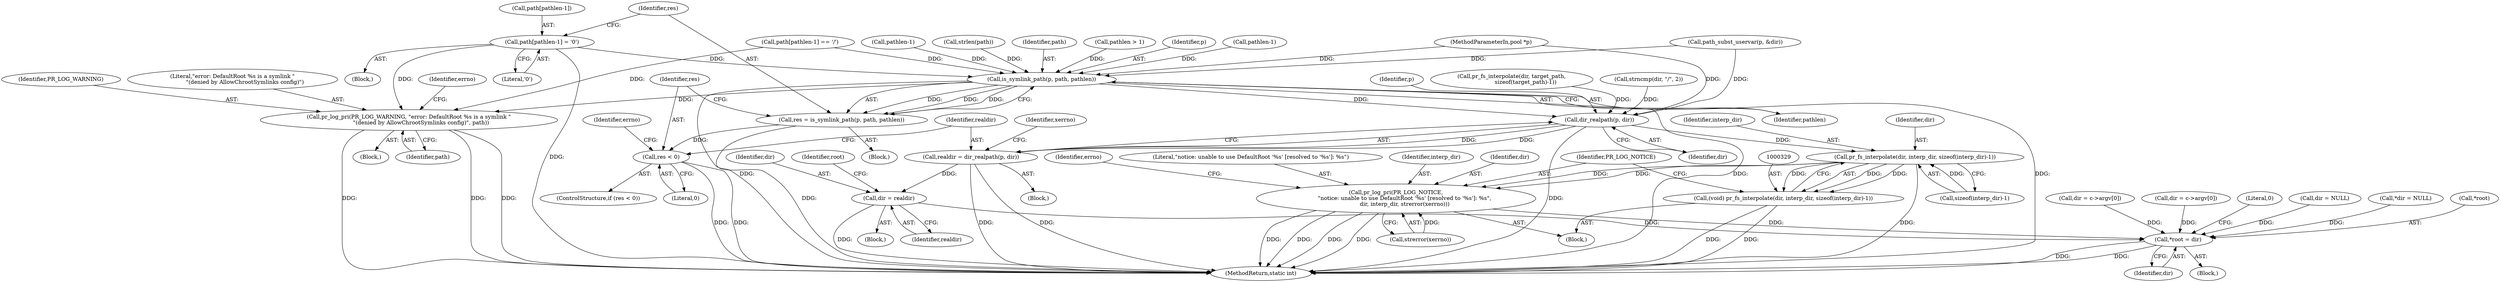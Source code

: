 digraph "0_proftpd_ecff21e0d0e84f35c299ef91d7fda088e516d4ed@pointer" {
"1000272" [label="(Call,path[pathlen-1] = '\0')"];
"1000281" [label="(Call,is_symlink_path(p, path, pathlen))"];
"1000279" [label="(Call,res = is_symlink_path(p, path, pathlen))"];
"1000286" [label="(Call,res < 0)"];
"1000295" [label="(Call,pr_log_pri(PR_LOG_WARNING, \"error: DefaultRoot %s is a symlink \"\n              \"(denied by AllowChrootSymlinks config)\", path))"];
"1000308" [label="(Call,dir_realpath(p, dir))"];
"1000306" [label="(Call,realdir = dir_realpath(p, dir))"];
"1000317" [label="(Call,dir = realdir)"];
"1000347" [label="(Call,*root = dir)"];
"1000330" [label="(Call,pr_fs_interpolate(dir, interp_dir, sizeof(interp_dir)-1))"];
"1000328" [label="(Call,(void) pr_fs_interpolate(dir, interp_dir, sizeof(interp_dir)-1))"];
"1000337" [label="(Call,pr_log_pri(PR_LOG_NOTICE,\n          \"notice: unable to use DefaultRoot '%s' [resolved to '%s']: %s\",\n          dir, interp_dir, strerror(xerrno)))"];
"1000328" [label="(Call,(void) pr_fs_interpolate(dir, interp_dir, sizeof(interp_dir)-1))"];
"1000281" [label="(Call,is_symlink_path(p, path, pathlen))"];
"1000209" [label="(Block,)"];
"1000332" [label="(Identifier,interp_dir)"];
"1000271" [label="(Block,)"];
"1000272" [label="(Call,path[pathlen-1] = '\0')"];
"1000285" [label="(ControlStructure,if (res < 0))"];
"1000321" [label="(Block,)"];
"1000340" [label="(Identifier,dir)"];
"1000341" [label="(Identifier,interp_dir)"];
"1000161" [label="(Call,dir = c->argv[0])"];
"1000331" [label="(Identifier,dir)"];
"1000318" [label="(Identifier,dir)"];
"1000330" [label="(Call,pr_fs_interpolate(dir, interp_dir, sizeof(interp_dir)-1))"];
"1000280" [label="(Identifier,res)"];
"1000267" [label="(Call,pathlen-1)"];
"1000273" [label="(Call,path[pathlen-1])"];
"1000317" [label="(Call,dir = realdir)"];
"1000338" [label="(Identifier,PR_LOG_NOTICE)"];
"1000300" [label="(Identifier,errno)"];
"1000345" [label="(Identifier,errno)"];
"1000282" [label="(Identifier,p)"];
"1000288" [label="(Literal,0)"];
"1000279" [label="(Call,res = is_symlink_path(p, path, pathlen))"];
"1000284" [label="(Identifier,pathlen)"];
"1000294" [label="(Block,)"];
"1000185" [label="(Call,path_subst_uservar(p, &dir))"];
"1000310" [label="(Identifier,dir)"];
"1000261" [label="(Call,pathlen > 1)"];
"1000350" [label="(Identifier,dir)"];
"1000349" [label="(Identifier,root)"];
"1000287" [label="(Identifier,res)"];
"1000286" [label="(Call,res < 0)"];
"1000309" [label="(Identifier,p)"];
"1000312" [label="(Identifier,xerrno)"];
"1000140" [label="(Call,dir = c->argv[0])"];
"1000342" [label="(Call,strerror(xerrno))"];
"1000110" [label="(Block,)"];
"1000352" [label="(Literal,0)"];
"1000205" [label="(Call,dir = NULL)"];
"1000296" [label="(Identifier,PR_LOG_WARNING)"];
"1000240" [label="(Call,pr_fs_interpolate(dir, target_path,\n                sizeof(target_path)-1))"];
"1000347" [label="(Call,*root = dir)"];
"1000199" [label="(Call,strncmp(dir, \"/\", 2))"];
"1000295" [label="(Call,pr_log_pri(PR_LOG_WARNING, \"error: DefaultRoot %s is a symlink \"\n              \"(denied by AllowChrootSymlinks config)\", path))"];
"1000337" [label="(Call,pr_log_pri(PR_LOG_NOTICE,\n          \"notice: unable to use DefaultRoot '%s' [resolved to '%s']: %s\",\n          dir, interp_dir, strerror(xerrno)))"];
"1000298" [label="(Identifier,path)"];
"1000264" [label="(Call,path[pathlen-1] == '/')"];
"1000107" [label="(MethodParameterIn,pool *p)"];
"1000316" [label="(Block,)"];
"1000278" [label="(Literal,'\0')"];
"1000307" [label="(Identifier,realdir)"];
"1000275" [label="(Call,pathlen-1)"];
"1000353" [label="(MethodReturn,static int)"];
"1000257" [label="(Call,strlen(path))"];
"1000116" [label="(Call,*dir = NULL)"];
"1000219" [label="(Block,)"];
"1000306" [label="(Call,realdir = dir_realpath(p, dir))"];
"1000333" [label="(Call,sizeof(interp_dir)-1)"];
"1000292" [label="(Identifier,errno)"];
"1000297" [label="(Literal,\"error: DefaultRoot %s is a symlink \"\n              \"(denied by AllowChrootSymlinks config)\")"];
"1000283" [label="(Identifier,path)"];
"1000339" [label="(Literal,\"notice: unable to use DefaultRoot '%s' [resolved to '%s']: %s\")"];
"1000308" [label="(Call,dir_realpath(p, dir))"];
"1000348" [label="(Call,*root)"];
"1000319" [label="(Identifier,realdir)"];
"1000272" -> "1000271"  [label="AST: "];
"1000272" -> "1000278"  [label="CFG: "];
"1000273" -> "1000272"  [label="AST: "];
"1000278" -> "1000272"  [label="AST: "];
"1000280" -> "1000272"  [label="CFG: "];
"1000272" -> "1000353"  [label="DDG: "];
"1000272" -> "1000281"  [label="DDG: "];
"1000272" -> "1000295"  [label="DDG: "];
"1000281" -> "1000279"  [label="AST: "];
"1000281" -> "1000284"  [label="CFG: "];
"1000282" -> "1000281"  [label="AST: "];
"1000283" -> "1000281"  [label="AST: "];
"1000284" -> "1000281"  [label="AST: "];
"1000279" -> "1000281"  [label="CFG: "];
"1000281" -> "1000353"  [label="DDG: "];
"1000281" -> "1000353"  [label="DDG: "];
"1000281" -> "1000353"  [label="DDG: "];
"1000281" -> "1000279"  [label="DDG: "];
"1000281" -> "1000279"  [label="DDG: "];
"1000281" -> "1000279"  [label="DDG: "];
"1000185" -> "1000281"  [label="DDG: "];
"1000107" -> "1000281"  [label="DDG: "];
"1000264" -> "1000281"  [label="DDG: "];
"1000257" -> "1000281"  [label="DDG: "];
"1000267" -> "1000281"  [label="DDG: "];
"1000275" -> "1000281"  [label="DDG: "];
"1000261" -> "1000281"  [label="DDG: "];
"1000281" -> "1000295"  [label="DDG: "];
"1000281" -> "1000308"  [label="DDG: "];
"1000279" -> "1000219"  [label="AST: "];
"1000280" -> "1000279"  [label="AST: "];
"1000287" -> "1000279"  [label="CFG: "];
"1000279" -> "1000353"  [label="DDG: "];
"1000279" -> "1000286"  [label="DDG: "];
"1000286" -> "1000285"  [label="AST: "];
"1000286" -> "1000288"  [label="CFG: "];
"1000287" -> "1000286"  [label="AST: "];
"1000288" -> "1000286"  [label="AST: "];
"1000292" -> "1000286"  [label="CFG: "];
"1000307" -> "1000286"  [label="CFG: "];
"1000286" -> "1000353"  [label="DDG: "];
"1000286" -> "1000353"  [label="DDG: "];
"1000295" -> "1000294"  [label="AST: "];
"1000295" -> "1000298"  [label="CFG: "];
"1000296" -> "1000295"  [label="AST: "];
"1000297" -> "1000295"  [label="AST: "];
"1000298" -> "1000295"  [label="AST: "];
"1000300" -> "1000295"  [label="CFG: "];
"1000295" -> "1000353"  [label="DDG: "];
"1000295" -> "1000353"  [label="DDG: "];
"1000295" -> "1000353"  [label="DDG: "];
"1000264" -> "1000295"  [label="DDG: "];
"1000308" -> "1000306"  [label="AST: "];
"1000308" -> "1000310"  [label="CFG: "];
"1000309" -> "1000308"  [label="AST: "];
"1000310" -> "1000308"  [label="AST: "];
"1000306" -> "1000308"  [label="CFG: "];
"1000308" -> "1000353"  [label="DDG: "];
"1000308" -> "1000306"  [label="DDG: "];
"1000308" -> "1000306"  [label="DDG: "];
"1000185" -> "1000308"  [label="DDG: "];
"1000107" -> "1000308"  [label="DDG: "];
"1000199" -> "1000308"  [label="DDG: "];
"1000240" -> "1000308"  [label="DDG: "];
"1000308" -> "1000330"  [label="DDG: "];
"1000306" -> "1000209"  [label="AST: "];
"1000307" -> "1000306"  [label="AST: "];
"1000312" -> "1000306"  [label="CFG: "];
"1000306" -> "1000353"  [label="DDG: "];
"1000306" -> "1000353"  [label="DDG: "];
"1000306" -> "1000317"  [label="DDG: "];
"1000317" -> "1000316"  [label="AST: "];
"1000317" -> "1000319"  [label="CFG: "];
"1000318" -> "1000317"  [label="AST: "];
"1000319" -> "1000317"  [label="AST: "];
"1000349" -> "1000317"  [label="CFG: "];
"1000317" -> "1000353"  [label="DDG: "];
"1000317" -> "1000347"  [label="DDG: "];
"1000347" -> "1000110"  [label="AST: "];
"1000347" -> "1000350"  [label="CFG: "];
"1000348" -> "1000347"  [label="AST: "];
"1000350" -> "1000347"  [label="AST: "];
"1000352" -> "1000347"  [label="CFG: "];
"1000347" -> "1000353"  [label="DDG: "];
"1000347" -> "1000353"  [label="DDG: "];
"1000116" -> "1000347"  [label="DDG: "];
"1000337" -> "1000347"  [label="DDG: "];
"1000161" -> "1000347"  [label="DDG: "];
"1000205" -> "1000347"  [label="DDG: "];
"1000140" -> "1000347"  [label="DDG: "];
"1000330" -> "1000328"  [label="AST: "];
"1000330" -> "1000333"  [label="CFG: "];
"1000331" -> "1000330"  [label="AST: "];
"1000332" -> "1000330"  [label="AST: "];
"1000333" -> "1000330"  [label="AST: "];
"1000328" -> "1000330"  [label="CFG: "];
"1000330" -> "1000353"  [label="DDG: "];
"1000330" -> "1000328"  [label="DDG: "];
"1000330" -> "1000328"  [label="DDG: "];
"1000330" -> "1000328"  [label="DDG: "];
"1000333" -> "1000330"  [label="DDG: "];
"1000330" -> "1000337"  [label="DDG: "];
"1000330" -> "1000337"  [label="DDG: "];
"1000328" -> "1000321"  [label="AST: "];
"1000329" -> "1000328"  [label="AST: "];
"1000338" -> "1000328"  [label="CFG: "];
"1000328" -> "1000353"  [label="DDG: "];
"1000328" -> "1000353"  [label="DDG: "];
"1000337" -> "1000321"  [label="AST: "];
"1000337" -> "1000342"  [label="CFG: "];
"1000338" -> "1000337"  [label="AST: "];
"1000339" -> "1000337"  [label="AST: "];
"1000340" -> "1000337"  [label="AST: "];
"1000341" -> "1000337"  [label="AST: "];
"1000342" -> "1000337"  [label="AST: "];
"1000345" -> "1000337"  [label="CFG: "];
"1000337" -> "1000353"  [label="DDG: "];
"1000337" -> "1000353"  [label="DDG: "];
"1000337" -> "1000353"  [label="DDG: "];
"1000337" -> "1000353"  [label="DDG: "];
"1000342" -> "1000337"  [label="DDG: "];
}
